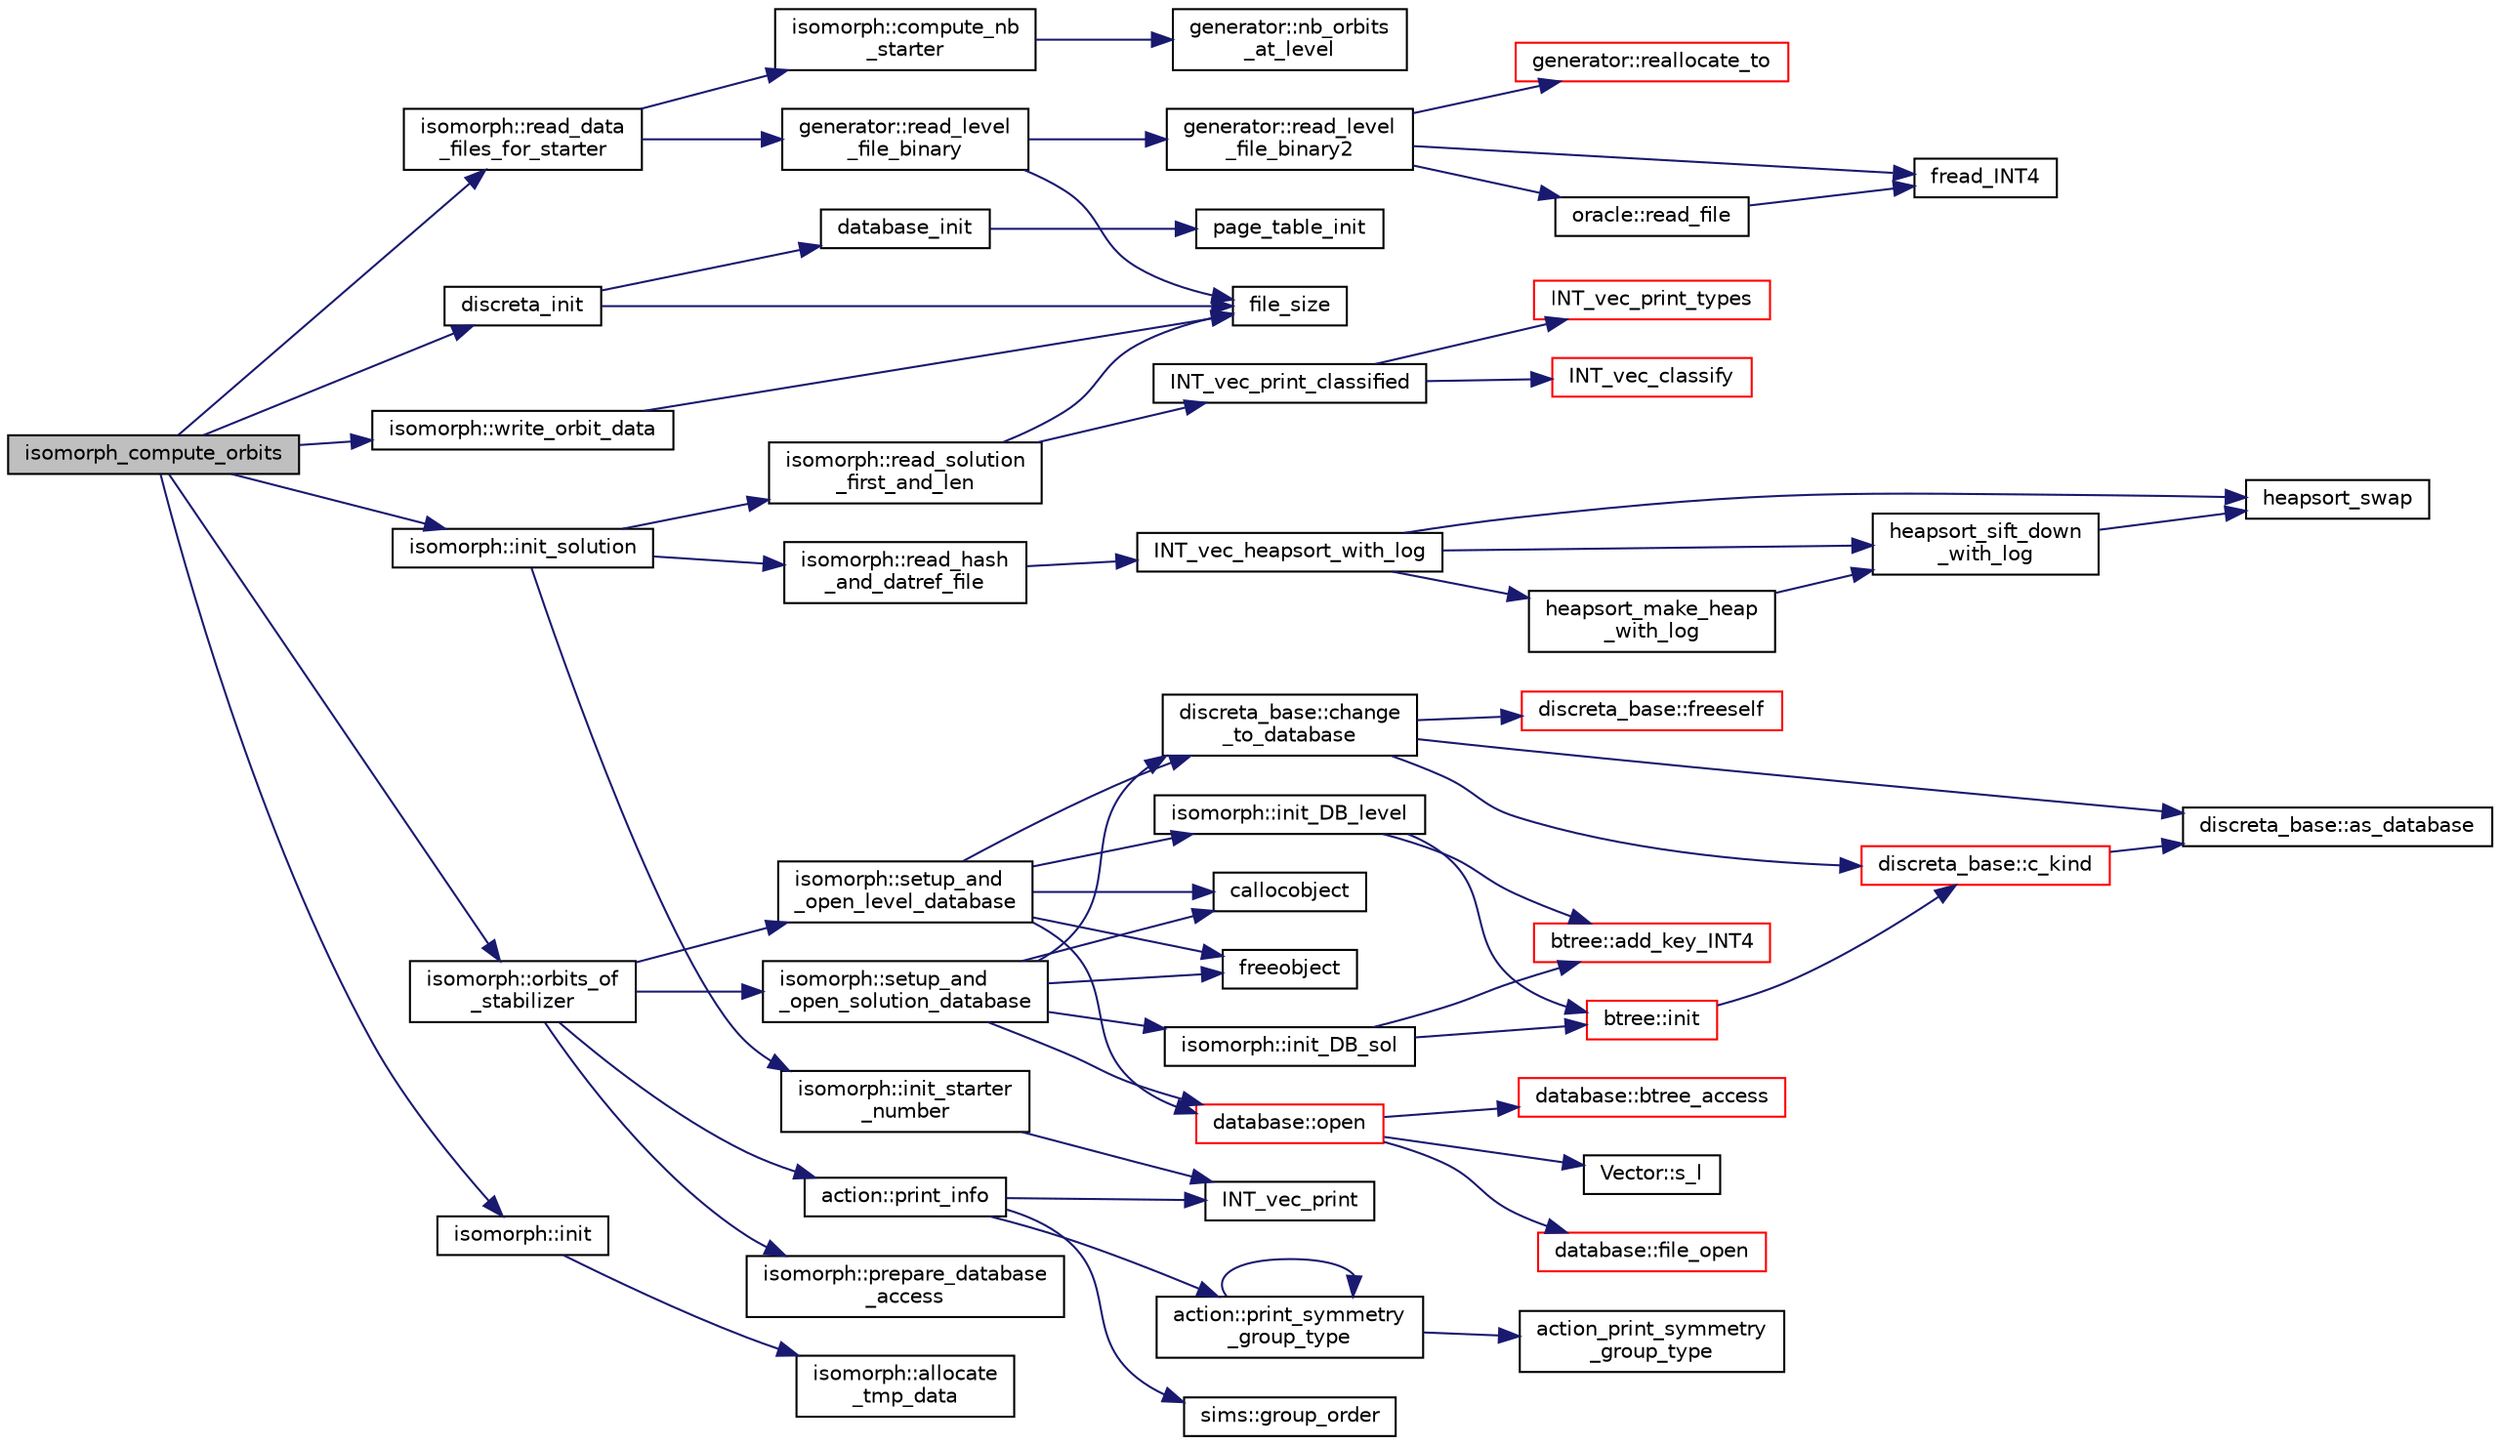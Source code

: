 digraph "isomorph_compute_orbits"
{
  edge [fontname="Helvetica",fontsize="10",labelfontname="Helvetica",labelfontsize="10"];
  node [fontname="Helvetica",fontsize="10",shape=record];
  rankdir="LR";
  Node4044 [label="isomorph_compute_orbits",height=0.2,width=0.4,color="black", fillcolor="grey75", style="filled", fontcolor="black"];
  Node4044 -> Node4045 [color="midnightblue",fontsize="10",style="solid",fontname="Helvetica"];
  Node4045 [label="discreta_init",height=0.2,width=0.4,color="black", fillcolor="white", style="filled",URL="$d9/d60/discreta_8h.html#a26c1fcfc028f99baaccd7da37c8688e7"];
  Node4045 -> Node4046 [color="midnightblue",fontsize="10",style="solid",fontname="Helvetica"];
  Node4046 [label="file_size",height=0.2,width=0.4,color="black", fillcolor="white", style="filled",URL="$df/dbf/sajeeb_8_c.html#a5c37cf5785204b6e9adf647dc14d0e50"];
  Node4045 -> Node4047 [color="midnightblue",fontsize="10",style="solid",fontname="Helvetica"];
  Node4047 [label="database_init",height=0.2,width=0.4,color="black", fillcolor="white", style="filled",URL="$d8/d5a/btree_8_c.html#a925ec7a8df95c484c506e7d1a0419f1c"];
  Node4047 -> Node4048 [color="midnightblue",fontsize="10",style="solid",fontname="Helvetica"];
  Node4048 [label="page_table_init",height=0.2,width=0.4,color="black", fillcolor="white", style="filled",URL="$d9/d60/discreta_8h.html#ab1c17c254db929b1c70f13c60f3efbbe"];
  Node4044 -> Node4049 [color="midnightblue",fontsize="10",style="solid",fontname="Helvetica"];
  Node4049 [label="isomorph::init",height=0.2,width=0.4,color="black", fillcolor="white", style="filled",URL="$d3/d5f/classisomorph.html#ad10f09aafccb67e0871404d61a68e0d9"];
  Node4049 -> Node4050 [color="midnightblue",fontsize="10",style="solid",fontname="Helvetica"];
  Node4050 [label="isomorph::allocate\l_tmp_data",height=0.2,width=0.4,color="black", fillcolor="white", style="filled",URL="$d3/d5f/classisomorph.html#a2aba74f4e4c524cfee6c9faea33474c2"];
  Node4044 -> Node4051 [color="midnightblue",fontsize="10",style="solid",fontname="Helvetica"];
  Node4051 [label="isomorph::read_data\l_files_for_starter",height=0.2,width=0.4,color="black", fillcolor="white", style="filled",URL="$d3/d5f/classisomorph.html#a388ff858a7a437e12b5a96121294f48f"];
  Node4051 -> Node4052 [color="midnightblue",fontsize="10",style="solid",fontname="Helvetica"];
  Node4052 [label="generator::read_level\l_file_binary",height=0.2,width=0.4,color="black", fillcolor="white", style="filled",URL="$d7/d73/classgenerator.html#a03b82a8bd61e9d6af1a8c114274b2be2"];
  Node4052 -> Node4046 [color="midnightblue",fontsize="10",style="solid",fontname="Helvetica"];
  Node4052 -> Node4053 [color="midnightblue",fontsize="10",style="solid",fontname="Helvetica"];
  Node4053 [label="generator::read_level\l_file_binary2",height=0.2,width=0.4,color="black", fillcolor="white", style="filled",URL="$d7/d73/classgenerator.html#a1122a5fc388f2ca946f920ed965eb8b7"];
  Node4053 -> Node4054 [color="midnightblue",fontsize="10",style="solid",fontname="Helvetica"];
  Node4054 [label="fread_INT4",height=0.2,width=0.4,color="black", fillcolor="white", style="filled",URL="$df/dbf/sajeeb_8_c.html#a885df02c08251c103e985ef1d7159014"];
  Node4053 -> Node4055 [color="midnightblue",fontsize="10",style="solid",fontname="Helvetica"];
  Node4055 [label="generator::reallocate_to",height=0.2,width=0.4,color="red", fillcolor="white", style="filled",URL="$d7/d73/classgenerator.html#aaabd1655d088257996d3faf26dfd552c"];
  Node4053 -> Node4057 [color="midnightblue",fontsize="10",style="solid",fontname="Helvetica"];
  Node4057 [label="oracle::read_file",height=0.2,width=0.4,color="black", fillcolor="white", style="filled",URL="$d7/da7/classoracle.html#a6ef0491640af9cf3c35de29cfcfb23ec"];
  Node4057 -> Node4054 [color="midnightblue",fontsize="10",style="solid",fontname="Helvetica"];
  Node4051 -> Node4058 [color="midnightblue",fontsize="10",style="solid",fontname="Helvetica"];
  Node4058 [label="isomorph::compute_nb\l_starter",height=0.2,width=0.4,color="black", fillcolor="white", style="filled",URL="$d3/d5f/classisomorph.html#ac899e1617283a043eab938ee0f84ea51"];
  Node4058 -> Node4059 [color="midnightblue",fontsize="10",style="solid",fontname="Helvetica"];
  Node4059 [label="generator::nb_orbits\l_at_level",height=0.2,width=0.4,color="black", fillcolor="white", style="filled",URL="$d7/d73/classgenerator.html#a020f3d8378448310d044a4a24fadf301"];
  Node4044 -> Node4060 [color="midnightblue",fontsize="10",style="solid",fontname="Helvetica"];
  Node4060 [label="isomorph::init_solution",height=0.2,width=0.4,color="black", fillcolor="white", style="filled",URL="$d3/d5f/classisomorph.html#ac3c171a595b93a33ac8a9e5d2d7b6eab"];
  Node4060 -> Node4061 [color="midnightblue",fontsize="10",style="solid",fontname="Helvetica"];
  Node4061 [label="isomorph::read_solution\l_first_and_len",height=0.2,width=0.4,color="black", fillcolor="white", style="filled",URL="$d3/d5f/classisomorph.html#affd1e7546f0caf49aac43df1cff96485"];
  Node4061 -> Node4046 [color="midnightblue",fontsize="10",style="solid",fontname="Helvetica"];
  Node4061 -> Node4062 [color="midnightblue",fontsize="10",style="solid",fontname="Helvetica"];
  Node4062 [label="INT_vec_print_classified",height=0.2,width=0.4,color="black", fillcolor="white", style="filled",URL="$d5/de2/foundations_2data__structures_2data__structures_8h.html#a611d0260b154d48ecbc38ed869925ba8"];
  Node4062 -> Node4063 [color="midnightblue",fontsize="10",style="solid",fontname="Helvetica"];
  Node4063 [label="INT_vec_classify",height=0.2,width=0.4,color="red", fillcolor="white", style="filled",URL="$d4/dd7/sorting_8_c.html#ad4176bee048e4f036f8b9d6dd986e0f9"];
  Node4062 -> Node4075 [color="midnightblue",fontsize="10",style="solid",fontname="Helvetica"];
  Node4075 [label="INT_vec_print_types",height=0.2,width=0.4,color="red", fillcolor="white", style="filled",URL="$d4/dd7/sorting_8_c.html#a6221e1e733ab938c9bd30f5f829efa6b"];
  Node4060 -> Node4077 [color="midnightblue",fontsize="10",style="solid",fontname="Helvetica"];
  Node4077 [label="isomorph::init_starter\l_number",height=0.2,width=0.4,color="black", fillcolor="white", style="filled",URL="$d3/d5f/classisomorph.html#a93b1d8fa988ca12f5f231fc4420873b2"];
  Node4077 -> Node4078 [color="midnightblue",fontsize="10",style="solid",fontname="Helvetica"];
  Node4078 [label="INT_vec_print",height=0.2,width=0.4,color="black", fillcolor="white", style="filled",URL="$df/dbf/sajeeb_8_c.html#a79a5901af0b47dd0d694109543c027fe"];
  Node4060 -> Node4079 [color="midnightblue",fontsize="10",style="solid",fontname="Helvetica"];
  Node4079 [label="isomorph::read_hash\l_and_datref_file",height=0.2,width=0.4,color="black", fillcolor="white", style="filled",URL="$d3/d5f/classisomorph.html#a9e56d23f3f1d73c76945df4157100d1a"];
  Node4079 -> Node4080 [color="midnightblue",fontsize="10",style="solid",fontname="Helvetica"];
  Node4080 [label="INT_vec_heapsort_with_log",height=0.2,width=0.4,color="black", fillcolor="white", style="filled",URL="$d5/de2/foundations_2data__structures_2data__structures_8h.html#a9d838c341cd204ed79499960a8ed393d"];
  Node4080 -> Node4071 [color="midnightblue",fontsize="10",style="solid",fontname="Helvetica"];
  Node4071 [label="heapsort_make_heap\l_with_log",height=0.2,width=0.4,color="black", fillcolor="white", style="filled",URL="$d4/dd7/sorting_8_c.html#a100d0747647500480fe5dc76ff98cee5"];
  Node4071 -> Node4072 [color="midnightblue",fontsize="10",style="solid",fontname="Helvetica"];
  Node4072 [label="heapsort_sift_down\l_with_log",height=0.2,width=0.4,color="black", fillcolor="white", style="filled",URL="$d4/dd7/sorting_8_c.html#ac7af225fae479a93d6957f79734ba2a6"];
  Node4072 -> Node4073 [color="midnightblue",fontsize="10",style="solid",fontname="Helvetica"];
  Node4073 [label="heapsort_swap",height=0.2,width=0.4,color="black", fillcolor="white", style="filled",URL="$d4/dd7/sorting_8_c.html#a8f048362e6065297b19b6975bcbbfcc6"];
  Node4080 -> Node4073 [color="midnightblue",fontsize="10",style="solid",fontname="Helvetica"];
  Node4080 -> Node4072 [color="midnightblue",fontsize="10",style="solid",fontname="Helvetica"];
  Node4044 -> Node4081 [color="midnightblue",fontsize="10",style="solid",fontname="Helvetica"];
  Node4081 [label="isomorph::orbits_of\l_stabilizer",height=0.2,width=0.4,color="black", fillcolor="white", style="filled",URL="$d3/d5f/classisomorph.html#a72bbdc12cca5a90045ef15d0b24075e6"];
  Node4081 -> Node4082 [color="midnightblue",fontsize="10",style="solid",fontname="Helvetica"];
  Node4082 [label="action::print_info",height=0.2,width=0.4,color="black", fillcolor="white", style="filled",URL="$d2/d86/classaction.html#a6f89e493e5c5a32e5c3b8963d438ce86"];
  Node4082 -> Node4083 [color="midnightblue",fontsize="10",style="solid",fontname="Helvetica"];
  Node4083 [label="action::print_symmetry\l_group_type",height=0.2,width=0.4,color="black", fillcolor="white", style="filled",URL="$d2/d86/classaction.html#aed811766c7e64fe2c853df8b0b67aa6e"];
  Node4083 -> Node4084 [color="midnightblue",fontsize="10",style="solid",fontname="Helvetica"];
  Node4084 [label="action_print_symmetry\l_group_type",height=0.2,width=0.4,color="black", fillcolor="white", style="filled",URL="$d5/d90/action__global_8_c.html#a03666b9440c4962148eba7905b9f843c"];
  Node4083 -> Node4083 [color="midnightblue",fontsize="10",style="solid",fontname="Helvetica"];
  Node4082 -> Node4078 [color="midnightblue",fontsize="10",style="solid",fontname="Helvetica"];
  Node4082 -> Node4085 [color="midnightblue",fontsize="10",style="solid",fontname="Helvetica"];
  Node4085 [label="sims::group_order",height=0.2,width=0.4,color="black", fillcolor="white", style="filled",URL="$d9/df3/classsims.html#aa442445175656570fa35febbe790efad"];
  Node4081 -> Node4086 [color="midnightblue",fontsize="10",style="solid",fontname="Helvetica"];
  Node4086 [label="isomorph::setup_and\l_open_solution_database",height=0.2,width=0.4,color="black", fillcolor="white", style="filled",URL="$d3/d5f/classisomorph.html#a31846d3ae261a9c2dc089fb87710ce5c"];
  Node4086 -> Node4087 [color="midnightblue",fontsize="10",style="solid",fontname="Helvetica"];
  Node4087 [label="freeobject",height=0.2,width=0.4,color="black", fillcolor="white", style="filled",URL="$d9/d60/discreta_8h.html#a3bd8a0c7f8d0451709f6e310536ff2ae"];
  Node4086 -> Node4088 [color="midnightblue",fontsize="10",style="solid",fontname="Helvetica"];
  Node4088 [label="callocobject",height=0.2,width=0.4,color="black", fillcolor="white", style="filled",URL="$d9/d60/discreta_8h.html#a8bbcb8338d159223714097d10e94364d"];
  Node4086 -> Node4089 [color="midnightblue",fontsize="10",style="solid",fontname="Helvetica"];
  Node4089 [label="discreta_base::change\l_to_database",height=0.2,width=0.4,color="black", fillcolor="white", style="filled",URL="$d7/d71/classdiscreta__base.html#a9187fb1e0526e3d327b78bb19475ae40"];
  Node4089 -> Node4090 [color="midnightblue",fontsize="10",style="solid",fontname="Helvetica"];
  Node4090 [label="discreta_base::freeself",height=0.2,width=0.4,color="red", fillcolor="white", style="filled",URL="$d7/d71/classdiscreta__base.html#a9a3c9501a562293b5667c11b9174d6e5"];
  Node4089 -> Node4138 [color="midnightblue",fontsize="10",style="solid",fontname="Helvetica"];
  Node4138 [label="discreta_base::c_kind",height=0.2,width=0.4,color="red", fillcolor="white", style="filled",URL="$d7/d71/classdiscreta__base.html#adc2ff61589c2d083688e7a43f333cb62"];
  Node4138 -> Node4130 [color="midnightblue",fontsize="10",style="solid",fontname="Helvetica"];
  Node4130 [label="discreta_base::as_database",height=0.2,width=0.4,color="black", fillcolor="white", style="filled",URL="$d7/d71/classdiscreta__base.html#ab055d39d58210a2b03ba3d33703b09a9"];
  Node4089 -> Node4130 [color="midnightblue",fontsize="10",style="solid",fontname="Helvetica"];
  Node4086 -> Node4161 [color="midnightblue",fontsize="10",style="solid",fontname="Helvetica"];
  Node4161 [label="isomorph::init_DB_sol",height=0.2,width=0.4,color="black", fillcolor="white", style="filled",URL="$d3/d5f/classisomorph.html#afd8d8a546fa9a7bc6f211b216e291039"];
  Node4161 -> Node4162 [color="midnightblue",fontsize="10",style="solid",fontname="Helvetica"];
  Node4162 [label="btree::init",height=0.2,width=0.4,color="red", fillcolor="white", style="filled",URL="$dd/db0/classbtree.html#a3c88706e9886f1f9bc142b511aeab642"];
  Node4162 -> Node4138 [color="midnightblue",fontsize="10",style="solid",fontname="Helvetica"];
  Node4161 -> Node4184 [color="midnightblue",fontsize="10",style="solid",fontname="Helvetica"];
  Node4184 [label="btree::add_key_INT4",height=0.2,width=0.4,color="red", fillcolor="white", style="filled",URL="$dd/db0/classbtree.html#a4c42710e5f8cb4e3991d591fe2ae6f42"];
  Node4086 -> Node4199 [color="midnightblue",fontsize="10",style="solid",fontname="Helvetica"];
  Node4199 [label="database::open",height=0.2,width=0.4,color="red", fillcolor="white", style="filled",URL="$db/d72/classdatabase.html#a65e8eccf98ecab4d55fb25bacaae6a19"];
  Node4199 -> Node4200 [color="midnightblue",fontsize="10",style="solid",fontname="Helvetica"];
  Node4200 [label="database::file_open",height=0.2,width=0.4,color="red", fillcolor="white", style="filled",URL="$db/d72/classdatabase.html#a33494febd887d058f862ef6001d4a044"];
  Node4199 -> Node4210 [color="midnightblue",fontsize="10",style="solid",fontname="Helvetica"];
  Node4210 [label="database::btree_access",height=0.2,width=0.4,color="red", fillcolor="white", style="filled",URL="$db/d72/classdatabase.html#a30109ba5488b06111439f887fc1ac499"];
  Node4199 -> Node4195 [color="midnightblue",fontsize="10",style="solid",fontname="Helvetica"];
  Node4195 [label="Vector::s_l",height=0.2,width=0.4,color="black", fillcolor="white", style="filled",URL="$d5/db2/class_vector.html#ad2dc082288f858d22a528832289e0704"];
  Node4081 -> Node4220 [color="midnightblue",fontsize="10",style="solid",fontname="Helvetica"];
  Node4220 [label="isomorph::setup_and\l_open_level_database",height=0.2,width=0.4,color="black", fillcolor="white", style="filled",URL="$d3/d5f/classisomorph.html#aa011f38988f4db9c6f5abd84faebd153"];
  Node4220 -> Node4087 [color="midnightblue",fontsize="10",style="solid",fontname="Helvetica"];
  Node4220 -> Node4088 [color="midnightblue",fontsize="10",style="solid",fontname="Helvetica"];
  Node4220 -> Node4089 [color="midnightblue",fontsize="10",style="solid",fontname="Helvetica"];
  Node4220 -> Node4221 [color="midnightblue",fontsize="10",style="solid",fontname="Helvetica"];
  Node4221 [label="isomorph::init_DB_level",height=0.2,width=0.4,color="black", fillcolor="white", style="filled",URL="$d3/d5f/classisomorph.html#a1a2df5281026bc94d57ebce33d67fe6c"];
  Node4221 -> Node4162 [color="midnightblue",fontsize="10",style="solid",fontname="Helvetica"];
  Node4221 -> Node4184 [color="midnightblue",fontsize="10",style="solid",fontname="Helvetica"];
  Node4220 -> Node4199 [color="midnightblue",fontsize="10",style="solid",fontname="Helvetica"];
  Node4081 -> Node4222 [color="midnightblue",fontsize="10",style="solid",fontname="Helvetica"];
  Node4222 [label="isomorph::prepare_database\l_access",height=0.2,width=0.4,color="black", fillcolor="white", style="filled",URL="$d3/d5f/classisomorph.html#a627df029f7f2e59f588c2a44bbe7c201"];
  Node4044 -> Node4223 [color="midnightblue",fontsize="10",style="solid",fontname="Helvetica"];
  Node4223 [label="isomorph::write_orbit_data",height=0.2,width=0.4,color="black", fillcolor="white", style="filled",URL="$d3/d5f/classisomorph.html#ad61230007c9a9698dca8a499287b322f"];
  Node4223 -> Node4046 [color="midnightblue",fontsize="10",style="solid",fontname="Helvetica"];
}
